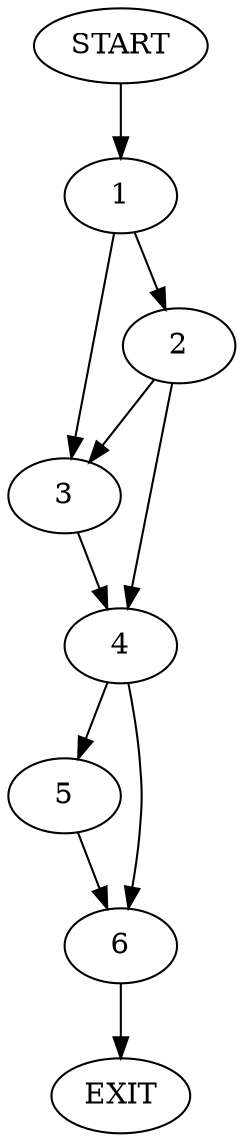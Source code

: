 digraph {
0 [label="START"]
7 [label="EXIT"]
0 -> 1
1 -> 2
1 -> 3
2 -> 3
2 -> 4
3 -> 4
4 -> 5
4 -> 6
6 -> 7
5 -> 6
}
